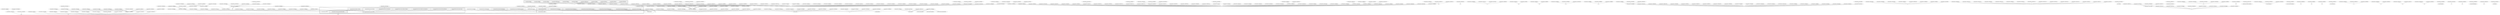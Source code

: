 graph g {
  fontname="sans-serif";

  overlap=false;

  subgraph "cluster_net" {
    subgraph "cluster_net.minecraft" {
      subgraph "cluster_net.minecraft.pathfinding" {
      }
      subgraph "cluster_net.minecraft.client" {
        subgraph "cluster_net.minecraft.client.render" {
          subgraph "cluster_net.minecraft.client.render.entity" {
            "cj"[label="net.minecraft.client.render.entity.RenderPainting"];
          }
          "f"[label="net.minecraft.client.render.RenderGlobal"];
        }
        subgraph "cluster_net.minecraft.client.gui" {
          subgraph "cluster_net.minecraft.client.gui.menu" {
            subgraph "cluster_net.minecraft.client.gui.menu.options" {
              "bh"[label="net.minecraft.client.gui.menu.options.Options"];
              "dp"[label="net.minecraft.client.gui.menu.options.TexturePackOptions"];
            }
            subgraph "cluster_net.minecraft.client.gui.menu.multiplayer" {
              "ea"[label="net.minecraft.client.gui.menu.multiplayer.DownloadingTerrain"];
              "hn"[label="net.minecraft.client.gui.menu.multiplayer.Multiplayer"];
            }
            subgraph "cluster_net.minecraft.client.gui.menu.world" {
              "lu"[label="net.minecraft.client.gui.menu.world.SelectWorld"];
            }
            "br"[label="net.minecraft.client.gui.menu.GuiScreen"];
            "do"[label="net.minecraft.client.gui.menu.MainMenu"];
          }
        }
        subgraph "cluster_net.minecraft.client.resources" {
          "bp"[label="net.minecraft.client.resources.ThreadResourceDownload"];
        }
        subgraph "cluster_net.minecraft.client.settings" {
        }
        subgraph "cluster_net.minecraft.client.multiplayer" {
          "if"[label="net.minecraft.client.multiplayer.WorldClient"];
        }
        "net.minecraft.client.Minecraft"[label="net.minecraft.client.Minecraft"];
        "net.minecraft.client.MinecraftApplet"[label="net.minecraft.client.MinecraftApplet"];
      }
      subgraph "cluster_net.minecraft.block" {
        subgraph "cluster_net.minecraft.block.blockentity" {
          "bn"[label="net.minecraft.block.blockentity.BlockEntityMobSpawner"];
          "gj"[label="net.minecraft.block.blockentity.BlockEntityChest"];
          "mj"[label="net.minecraft.block.blockentity.BlockEntityFurnace"];
          "qq"[label="net.minecraft.block.blockentity.BlockEntitySign"];
        }
      }
      subgraph "cluster_net.minecraft.world" {
        subgraph "cluster_net.minecraft.world.biome" {
        }
        subgraph "cluster_net.minecraft.world.chunk" {
          subgraph "cluster_net.minecraft.world.chunk.storage" {
            "nj"[label="net.minecraft.world.chunk.storage.AlphaChunkLoader"];
          }
        }
        "dd"[label="net.minecraft.world.World"];
      }
      subgraph "cluster_net.minecraft.item" {
      }
      subgraph "cluster_net.minecraft.entity" {
        subgraph "cluster_net.minecraft.entity.player" {
          "eh"[label="net.minecraft.entity.player.Player"];
        }
        subgraph "cluster_net.minecraft.entity.item" {
          "qr"[label="net.minecraft.entity.item.MinecartFurnace"];
        }
        "hp"[label="net.minecraft.entity.LivingBase"];
      }
      subgraph "cluster_net.minecraft.util" {
      }
      subgraph "cluster_net.minecraft.data" {
      }
      subgraph "cluster_net.minecraft.network" {
      }
      subgraph "cluster_net.minecraft.isom" {
        "net.minecraft.isom.IsomPreviewApplet"[label="net.minecraft.isom.IsomPreviewApplet"];
      }
    }
  }
  subgraph "cluster_com" {
    subgraph "cluster_com.mojang" {
      subgraph "cluster_com.mojang.nbt" {
        "h"[label="com.mojang.nbt.NBTFloat"];
        "ev"[label="com.mojang.nbt.NBTByteArray"];
        "hh"[label="com.mojang.nbt.NBTEnd"];
        "ia"[label="com.mojang.nbt.NBTLong"];
        "jd"[label="com.mojang.nbt.NBTCompound"];
        "km"[label="com.mojang.nbt.NBTInt"];
        "la"[label="com.mojang.nbt.NBTByte"];
        "mo"[label="com.mojang.nbt.NBTList"];
        "mx"[label="com.mojang.nbt.NBTDouble"];
        "ny"[label="com.mojang.nbt.NBTShort"];
        "pq"[label="com.mojang.nbt.NBTString"];
      }
    }
  }
  "a"[label="net.minecraft.src.ClsADslyjvx"];
  "c"[label="net.minecraft.src.ClsCFvyhjji"];
  "e"[label="net.minecraft.src.ClsEHqzdaz"];
  "g"[label="net.minecraft.src.ClsGWbulun"];
  "i"[label="net.minecraft.src.ClsIDjwwbgb"];
  "j"[label="net.minecraft.src.ClsJEuaptpv"];
  "k"[label="net.minecraft.src.ClsKGsbdlsw"];
  "m"[label="net.minecraft.src.ClsMFmvuqio"];
  "o"[label="net.minecraft.src.ClsOFtkjxqh"];
  "p"[label="net.minecraft.src.ClsPEvdcccm"];
  "r"[label="net.minecraft.src.ClsREuodagl"];
  "s"[label="net.minecraft.src.ClsSBkjtgop"];
  "t"[label="net.minecraft.src.ClsTBrbnprf"];
  "u"[label="net.minecraft.src.ClsUGnbquvh"];
  "v"[label="net.minecraft.src.ClsVTjhxky"];
  "w"[label="net.minecraft.src.ClsWGmrmkms"];
  "x"[label="net.minecraft.src.ClsXEjcdtfs"];
  "y"[label="net.minecraft.src.ClsYDwezyhe"];
  "z"[label="net.minecraft.src.ClsZEexmeiy"];
  "aa"[label="net.minecraft.src.ClsAaMgkqyq"];
  "ab"[label="net.minecraft.src.ClsAbBfajgzt"];
  "ad"[label="net.minecraft.src.ClsAdBatxhd"];
  "af"[label="net.minecraft.src.ClsAfFtmiybl"];
  "ag"[label="net.minecraft.src.ClsAgEcregeb"];
  "ah"[label="net.minecraft.src.ClsAhCtmnzol"];
  "ai"[label="net.minecraft.src.ClsAiDbkaoxk"];
  "ak"[label="net.minecraft.src.ClsAkFzvvjer"];
  "al"[label="net.minecraft.src.ClsAlFkepjqq"];
  "an"[label="net.minecraft.src.ClsAnFclmpds"];
  "ao"[label="net.minecraft.src.ClsAoGpfdmhq"];
  "ap"[label="net.minecraft.src.ClsApBdhlnqu"];
  "aq"[label="net.minecraft.src.ClsAqGduobwc"];
  "as"[label="net.minecraft.src.ClsAsDkperop"];
  "au"[label="net.minecraft.src.ClsAuCprgapn"];
  "av"[label="net.minecraft.src.ClsAvGasdcef"];
  "aw"[label="net.minecraft.src.ClsAwGqfrqme"];
  "ax"[label="net.minecraft.src.ClsAxCrqnpdo"];
  "az"[label="net.minecraft.src.ClsAzVvnvez"];
  "ba"[label="net.minecraft.src.ClsBaRdohkw"];
  "bb"[label="net.minecraft.src.ClsBbGsehdml"];
  "bc"[label="net.minecraft.src.ClsBcEwugglf"];
  "bd"[label="net.minecraft.src.ClsBdGbgkujf"];
  "be"[label="net.minecraft.src.ClsBeGgpidop"];
  "bg"[label="net.minecraft.src.ClsBgDrgelqz"];
  "bj"[label="net.minecraft.src.ClsBjFxpeoxq"];
  "bl"[label="net.minecraft.src.ClsBlGmuoemo"];
  "bq"[label="net.minecraft.src.ClsBqWumicf"];
  "bs"[label="net.minecraft.src.ClsBsBfkqopf"];
  "bt"[label="net.minecraft.src.ClsBtGthavov"];
  "bw"[label="net.minecraft.src.ClsBwBmvljrk"];
  "bx"[label="net.minecraft.src.ClsBxRmywbu"];
  "by"[label="net.minecraft.src.ClsByFzvvjer"];
  "ca"[label="net.minecraft.src.ClsCaEzqpeqb"];
  "cb"[label="net.minecraft.src.ClsCbDgqjhfe"];
  "cd"[label="net.minecraft.src.ClsCdFjesrea"];
  "ce"[label="net.minecraft.src.ClsCeFqfgpic"];
  "ch"[label="net.minecraft.src.ClsChVuvklv"];
  "ck"[label="net.minecraft.src.ClsCkFluvvvh"];
  "cn"[label="net.minecraft.src.ClsCnFwfpuuo"];
  "co"[label="net.minecraft.src.ClsCoPvuopp"];
  "cp"[label="net.minecraft.src.ClsCpGiuibwj"];
  "cr"[label="net.minecraft.src.ClsCrCahflhr"];
  "cs"[label="net.minecraft.src.ClsCsBoyxyd"];
  "cu"[label="net.minecraft.src.ClsCuDhvxukr"];
  "cv"[label="net.minecraft.src.ClsCvBrqzbzu"];
  "cw"[label="net.minecraft.src.ClsCwFvkymst"];
  "cx"[label="net.minecraft.src.ClsCxFilsyys"];
  "cy"[label="net.minecraft.src.ClsCyGnysuoi"];
  "cz"[label="net.minecraft.src.ClsCzCharpsd"];
  "da"[label="net.minecraft.src.ClsDaCcoucnl"];
  "db"[label="net.minecraft.src.ClsDbCwshxpy"];
  "dc"[label="net.minecraft.src.ClsDcBawxunl"];
  "df"[label="net.minecraft.src.ClsDfCodtbfj"];
  "dg"[label="net.minecraft.src.ClsDgBavmqqq"];
  "dh"[label="net.minecraft.src.ClsDhUdvojk"];
  "di"[label="net.minecraft.src.ClsDiPcbogx"];
  "dj"[label="net.minecraft.src.ClsDjGxjfqba"];
  "dk"[label="net.minecraft.src.ClsDkDgvspzb"];
  "dl"[label="net.minecraft.src.ClsDlCzzrwhy"];
  "dn"[label="net.minecraft.src.ClsDnFugnbbk"];
  "dq"[label="net.minecraft.src.ClsDqFluvvvh"];
  "dt"[label="net.minecraft.src.ClsDtCevvwxz"];
  "du"[label="net.minecraft.src.ClsDuWrtqgy"];
  "dv"[label="net.minecraft.src.ClsDvDelfaas"];
  "dw"[label="net.minecraft.src.ClsDwFlxvmyf"];
  "dx"[label="net.minecraft.src.ClsDxDgbhjxp"];
  "dz"[label="net.minecraft.src.ClsDzCevvwxz"];
  "eb"[label="net.minecraft.src.ClsEbCuixgay"];
  "ec"[label="net.minecraft.src.ClsEcCsyuwsa"];
  "ee"[label="net.minecraft.src.ClsEeFmpejkh"];
  "ei"[label="net.minecraft.src.ClsEiBktkhtf"];
  "ej"[label="net.minecraft.src.ClsEjBpytkvc"];
  "ek"[label="net.minecraft.src.ClsEkGyhvfr"];
  "el"[label="net.minecraft.src.ClsElBekrdsg"];
  "en"[label="net.minecraft.src.ClsEnFsuveww"];
  "eo"[label="net.minecraft.src.ClsEoBtpqbhn"];
  "ep"[label="net.minecraft.src.ClsEpBbiuine"];
  "eq"[label="net.minecraft.src.ClsEqBrqzbzt"];
  "er"[label="net.minecraft.src.ClsErBcgpbyh"];
  "eu"[label="net.minecraft.src.ClsEuBzgsjcg"];
  "ew"[label="net.minecraft.src.ClsEwGhfcimt"];
  "ex"[label="net.minecraft.src.ClsExEfgkysj"];
  "ey"[label="net.minecraft.src.ClsEyFlraylm"];
  "fa"[label="net.minecraft.src.ClsFaBjvjeaq"];
  "fc"[label="net.minecraft.src.ClsFcCfuexiy"];
  "fg"[label="net.minecraft.src.ClsFgBkecqxp"];
  "fh"[label="net.minecraft.src.ClsFhDxplvwc"];
  "fi"[label="net.minecraft.src.ClsFiKklqch"];
  "fj"[label="net.minecraft.src.ClsFjFbvxmvz"];
  "fk"[label="net.minecraft.src.ClsFkCdcpjxs"];
  "fm"[label="net.minecraft.src.ClsFmFsvooiz"];
  "fo"[label="net.minecraft.src.ClsFoGkgdihr"];
  "fp"[label="net.minecraft.src.ClsFpCebqafr"];
  "fr"[label="net.minecraft.src.ClsFrGwwvpbr"];
  "fs"[label="net.minecraft.src.ClsFsWcritd"];
  "fu"[label="net.minecraft.src.ClsFuCevvwxz"];
  "fv"[label="net.minecraft.src.ClsFvWqlinx"];
  "fw"[label="net.minecraft.src.ClsFwCdqcesb"];
  "fx"[label="net.minecraft.src.ClsFxGckczef"];
  "gb"[label="net.minecraft.src.ClsGbRmywcb"];
  "ge"[label="net.minecraft.src.ClsGeBdtfizy"];
  "gg"[label="net.minecraft.src.ClsGgKpweau"];
  "gh"[label="net.minecraft.src.ClsGhPxlugn"];
  "gi"[label="net.minecraft.src.ClsGiGxoivow"];
  "gk"[label="net.minecraft.src.ClsGkCwfjipj"];
  "gl"[label="net.minecraft.src.ClsGlSoctpz"];
  "gm"[label="net.minecraft.src.ClsGmFvatxbs"];
  "gp"[label="net.minecraft.src.ClsGpRmhofa"];
  "gr"[label="net.minecraft.src.ClsGrCuahnhv"];
  "gs"[label="net.minecraft.src.ClsGsFkupcvz"];
  "gt"[label="net.minecraft.src.ClsGtFyeiviu"];
  "gv"[label="net.minecraft.src.ClsGvWiowaf"];
  "gx"[label="net.minecraft.src.ClsGxFibaec"];
  "gz"[label="net.minecraft.src.ClsGzCdenofi"];
  "hb"[label="net.minecraft.src.ClsHbCipjsbm"];
  "hc"[label="net.minecraft.src.ClsHcDtizvfa"];
  "hd"[label="net.minecraft.src.ClsHdRcswft"];
  "he"[label="net.minecraft.src.ClsHeFluvvvh"];
  "hf"[label="net.minecraft.src.ClsHfCsvpzcg"];
  "hm"[label="net.minecraft.src.ClsHmDdfwukt"];
  "ho"[label="net.minecraft.src.ClsHoEtbmqic"];
  "hq"[label="net.minecraft.src.ClsHqBfajgzt"];
  "hr"[label="net.minecraft.src.ClsHrGgqumki"];
  "ht"[label="net.minecraft.src.ClsHtWmnqgs"];
  "hu"[label="net.minecraft.src.ClsHuBagtgif"];
  "hv"[label="net.minecraft.src.ClsHvDnvitzi"];
  "hw"[label="net.minecraft.src.ClsHwNhxosw"];
  "hx"[label="net.minecraft.src.ClsHxGpyhgr"];
  "hy"[label="net.minecraft.src.ClsHyKpweau"];
  "hz"[label="net.minecraft.src.ClsHzQomflh"];
  "ic"[label="net.minecraft.src.ClsIcGluknuo"];
  "id"[label="net.minecraft.src.ClsIdGkkpaja"];
  "ie"[label="net.minecraft.src.ClsIeEkdijxv"];
  "ig"[label="net.minecraft.src.ClsIgGocvowp"];
  "ih"[label="net.minecraft.src.ClsIhDgqjhfe"];
  "ii"[label="net.minecraft.src.ClsIiGnjuml"];
  "ij"[label="net.minecraft.src.ClsIjGengsvr"];
  "ik"[label="net.minecraft.src.ClsIkEbuhcjo"];
  "il"[label="net.minecraft.src.ClsIlDhvgwqw"];
  "im"[label="net.minecraft.src.ClsImFluvvvh"];
  "in"[label="net.minecraft.src.ClsInBkuljkc"];
  "io"[label="net.minecraft.src.ClsIoEfuskjw"];
  "ip"[label="net.minecraft.src.ClsIpBoyxyd"];
  "iq"[label="net.minecraft.src.ClsIqFohrara"];
  "it"[label="net.minecraft.src.ClsItCinfujh"];
  "iu"[label="net.minecraft.src.ClsIuDwhdmpk"];
  "iv"[label="net.minecraft.src.ClsIvFnbothy"];
  "iw"[label="net.minecraft.src.ClsIwGwqcpsy"];
  "ix"[label="net.minecraft.src.ClsIxGyjzikc"];
  "iy"[label="net.minecraft.src.ClsIyPxluix"];
  "iz"[label="net.minecraft.src.ClsIzCcoucnl"];
  "ja"[label="net.minecraft.src.ClsJaEvuirrf"];
  "jb"[label="net.minecraft.src.ClsJbFdjgtus"];
  "jc"[label="net.minecraft.src.ClsJcFdhsbnf"];
  "je"[label="net.minecraft.src.ClsJeGjzvppn"];
  "jg"[label="net.minecraft.src.ClsJgCdkrjjq"];
  "jh"[label="net.minecraft.src.ClsJhCbhtylb"];
  "jk"[label="net.minecraft.src.ClsJkChemuks"];
  "jl"[label="net.minecraft.src.ClsJlDvdyhwi"];
  "jm"[label="net.minecraft.src.ClsJmMwpqoe"];
  "jn"[label="net.minecraft.src.ClsJnGunwrft"];
  "jo"[label="net.minecraft.src.ClsJoEjgsrkt"];
  "jp"[label="net.minecraft.src.ClsJpFmpejkh"];
  "jq"[label="net.minecraft.src.ClsJqCfzbixo"];
  "jr"[label="net.minecraft.src.ClsJrEhiruwl"];
  "js"[label="net.minecraft.src.ClsJsEqcgfjq"];
  "jt"[label="net.minecraft.src.ClsJtDsksulk"];
  "ju"[label="net.minecraft.src.ClsJuEasvpbk"];
  "jv"[label="net.minecraft.src.ClsJvGtuedmw"];
  "jx"[label="net.minecraft.src.ClsJxUqbnym"];
  "jy"[label="net.minecraft.src.ClsJyDnvitzi"];
  "jz"[label="net.minecraft.src.ClsJzCcuqqea"];
  "ka"[label="net.minecraft.src.ClsKaGaivmiy"];
  "kb"[label="net.minecraft.src.ClsKbCykxfcs"];
  "kc"[label="net.minecraft.src.ClsKcFidnrfu"];
  "kf"[label="net.minecraft.src.ClsKfGnjuml"];
  "kh"[label="net.minecraft.src.ClsKhEtuuzcu"];
  "ki"[label="net.minecraft.src.ClsKiGorwzc"];
  "kk"[label="net.minecraft.src.ClsKkFvevimo"];
  "kl"[label="net.minecraft.src.ClsKlFszztub"];
  "kn"[label="net.minecraft.src.ClsKnHswiff"];
  "kp"[label="net.minecraft.src.ClsKpGaesznr"];
  "ks"[label="net.minecraft.src.ClsKsDjhhiuv"];
  "ku"[label="net.minecraft.src.ClsKuFzvvjer"];
  "kv"[label="net.minecraft.src.ClsKvDlfrqdh"];
  "kw"[label="net.minecraft.src.ClsKwErflcen"];
  "kx"[label="net.minecraft.src.ClsKxEpzlitu"];
  "ky"[label="net.minecraft.src.ClsKyFfjdtpv"];
  "kz"[label="net.minecraft.src.ClsKzFmqxadz"];
  "lc"[label="net.minecraft.src.ClsLcGbssctz"];
  "ld"[label="net.minecraft.src.ClsLdDtutwkn"];
  "le"[label="net.minecraft.src.ClsLeDmeegxz"];
  "lf"[label="net.minecraft.src.ClsLfExrgfqm"];
  "lg"[label="net.minecraft.src.ClsLgDkclsfp"];
  "li"[label="net.minecraft.src.ClsLiEkozwio"];
  "lj"[label="net.minecraft.src.ClsLjDgqjhfe"];
  "ll"[label="net.minecraft.src.ClsLlGsbdlsw"];
  "lo"[label="net.minecraft.src.ClsLoFfkywlb"];
  "lp"[label="net.minecraft.src.ClsLpGmekznk"];
  "lq"[label="net.minecraft.src.ClsLqFpbawbg"];
  "lr"[label="net.minecraft.src.ClsLrFpbawcl"];
  "ls"[label="net.minecraft.src.ClsLsFgnxinw"];
  "lt"[label="net.minecraft.src.ClsLtEnuwbiy"];
  "lv"[label="net.minecraft.src.ClsLvEwisyka"];
  "lx"[label="net.minecraft.src.ClsLxBxidhsz"];
  "ly"[label="net.minecraft.src.ClsLyBrqzbzu"];
  "lz"[label="net.minecraft.src.ClsLzDhvgwqw"];
  "ma"[label="net.minecraft.src.ClsMaCnvpvmw"];
  "mb"[label="net.minecraft.src.ClsMbDjhhiuv"];
  "mc"[label="net.minecraft.src.ClsMcDuejfqt"];
  "md"[label="net.minecraft.src.ClsMdCfhgxzk"];
  "me"[label="net.minecraft.src.ClsMeGsbdltn"];
  "mf"[label="net.minecraft.src.ClsMfCevvwxz"];
  "mg"[label="net.minecraft.src.ClsMgBfajgzt"];
  "mk"[label="net.minecraft.src.ClsMkCsgqgbx"];
  "ml"[label="net.minecraft.src.ClsMlJptmjx"];
  "mn"[label="net.minecraft.src.ClsMnClftmvm"];
  "mp"[label="net.minecraft.src.ClsMpGorwzc"];
  "mq"[label="net.minecraft.src.ClsMqEceojrn"];
  "mr"[label="net.minecraft.src.ClsMrDvvjqqf"];
  "mt"[label="net.minecraft.src.ClsMtDjhhiuv"];
  "mv"[label="net.minecraft.src.ClsMvDlmivzu"];
  "mw"[label="net.minecraft.src.ClsMwHpczkx"];
  "my"[label="net.minecraft.src.ClsMyBajcotd"];
  "mz"[label="net.minecraft.src.ClsMzFomzeqa"];
  "na"[label="net.minecraft.src.ClsNaDbylzol"];
  "nb"[label="net.minecraft.src.ClsNbFluvvvh"];
  "nf"[label="net.minecraft.src.ClsNfZkldsm"];
  "ng"[label="net.minecraft.src.ClsNgFpunyes"];
  "nh"[label="net.minecraft.src.ClsNhCswhdro"];
  "nl"[label="net.minecraft.src.ClsNlFogbjqz"];
  "nm"[label="net.minecraft.src.ClsNmClftmvm"];
  "nn"[label="net.minecraft.src.ClsNnCbrxnpz"];
  "no"[label="net.minecraft.src.ClsNoDzbtaur"];
  "ns"[label="net.minecraft.src.ClsNsEydezas"];
  "nt"[label="net.minecraft.src.ClsNtFgepjzb"];
  "nu"[label="net.minecraft.src.ClsNuBwckgzm"];
  "nv"[label="net.minecraft.src.ClsNvFppckme"];
  "nw"[label="net.minecraft.src.ClsNwFywjzhe"];
  "nx"[label="net.minecraft.src.ClsNxDzgfwpj"];
  "oa"[label="net.minecraft.src.ClsOaDohfihn"];
  "ob"[label="net.minecraft.src.ClsObBpdktti"];
  "oe"[label="net.minecraft.src.ClsOeBhpybfe"];
  "og"[label="net.minecraft.src.ClsOgEexhxnm"];
  "oh"[label="net.minecraft.src.ClsOhDsyikkq"];
  "oi"[label="net.minecraft.src.ClsOiMlwlph"];
  "oj"[label="net.minecraft.src.ClsOjXmqkzl"];
  "ok"[label="net.minecraft.src.ClsOkDxplvwc"];
  "ol"[label="net.minecraft.src.ClsOlDhfjycx"];
  "on"[label="net.minecraft.src.ClsOnFabhiow"];
  "oo"[label="net.minecraft.src.ClsOoFublpyv"];
  "op"[label="net.minecraft.src.ClsOpEpqpnxq"];
  "oq"[label="net.minecraft.src.ClsOqCrlehht"];
  "os"[label="net.minecraft.src.ClsOsBktegwp"];
  "ot"[label="net.minecraft.src.ClsOtMwpqoe"];
  "ou"[label="net.minecraft.src.ClsOuGasdcef"];
  "ov"[label="net.minecraft.src.ClsOvEdiewbg"];
  "ow"[label="net.minecraft.src.ClsOwEkmnfxb"];
  "oy"[label="net.minecraft.src.ClsOyFnglyqy"];
  "oz"[label="net.minecraft.src.ClsOzBgxjmzo"];
  "pa"[label="net.minecraft.src.ClsPaCkvhxjc"];
  "pb"[label="net.minecraft.src.ClsPbBwzixfu"];
  "pd"[label="net.minecraft.src.ClsPdGmqjolz"];
  "pf"[label="net.minecraft.src.ClsPfBkztimb"];
  "ph"[label="net.minecraft.src.ClsPhBmtymra"];
  "pi"[label="net.minecraft.src.ClsPiHxaotv"];
  "pj"[label="net.minecraft.src.ClsPjBaclxmt"];
  "pk"[label="net.minecraft.src.ClsPkEckpkdf"];
  "pl"[label="net.minecraft.src.ClsPlFuvuywy"];
  "pm"[label="net.minecraft.src.ClsPmCevvwxz"];
  "pn"[label="net.minecraft.src.ClsPnFxgqfbl"];
  "pr"[label="net.minecraft.src.ClsPrNkredx"];
  "ps"[label="net.minecraft.src.ClsPsHhycjn"];
  "pt"[label="net.minecraft.src.ClsPtCbrxnpz"];
  "pu"[label="net.minecraft.src.ClsPuBbanezn"];
  "pv"[label="net.minecraft.src.ClsPvEfedcrt"];
  "pw"[label="net.minecraft.src.ClsPwBbanezn"];
  "px"[label="net.minecraft.src.ClsPxCebqafr"];
  "py"[label="net.minecraft.src.ClsPyFzvvjer"];
  "qa"[label="net.minecraft.src.ClsQaZeesbu"];
  "qb"[label="net.minecraft.src.ClsQbCevvwxz"];
  "qe"[label="net.minecraft.src.ClsQeBzkdnwi"];
  "qf"[label="net.minecraft.src.ClsQfSwqunr"];
  "qg"[label="net.minecraft.src.ClsQgFikwlgf"];
  "qh"[label="net.minecraft.src.ClsQhCfjilhj"];
  "qi"[label="net.minecraft.src.ClsQiGrwkjdk"];
  "qk"[label="net.minecraft.src.ClsQkElxkwjq"];
  "ql"[label="net.minecraft.src.ClsQlCzmgebu"];
  "qm"[label="net.minecraft.src.ClsQmCamixoo"];
  "qn"[label="net.minecraft.src.ClsQnFtfhsdu"];
  "qo"[label="net.minecraft.src.ClsQoCevvwxz"];
  "qp"[label="net.minecraft.src.ClsQpDserdzh"];
  "qs"[label="net.minecraft.src.ClsQsDxplvwc"];
  "qv"[label="net.minecraft.src.ClsQvFcwbfsw"];
  "qw"[label="net.minecraft.src.ClsQwGnjuml"];
  "qx"[label="net.minecraft.src.ClsQxFtxfkeo"];
  "qy"[label="net.minecraft.src.ClsQyChiuvxf"];
  "qz"[label="net.minecraft.src.ClsQzExygmdm"];
  "ra"[label="net.minecraft.src.ClsRaGjbzpmc"];
  "a" -- "gu";
  "c" -- "lx";
  "e" -- "of";
  "f" -- "kj";
  "g" -- "ei";
  "h" -- "fl";
  "i" -- "net.minecraft.client.Minecraft";
  "j" -- "java.awt.Canvas";
  "k" -- "gu";
  "m" -- "gq";
  "o" -- "ei";
  "p" -- "cf";
  "r" -- "ci";
  "s" -- "gr";
  "t" -- "of";
  "u" -- "fj";
  "v" -- "ga";
  "w" -- "of";
  "x" -- "bk";
  "y" -- "gh";
  "z" -- "bk";
  "aa" -- "bu";
  "ab" -- "hl";
  "ad" -- "ce";
  "af" -- "ae";
  "ag" -- "at";
  "ah" -- "ed";
  "ai" -- "java.awt.Canvas";
  "ai" -- "java.awt.event.KeyListener";
  "ai" -- "java.awt.event.MouseListener";
  "ai" -- "java.awt.event.MouseMotionListener";
  "ai" -- "java.lang.Runnable";
  "ak" -- "kg";
  "al" -- "fm";
  "an" -- "iy";
  "ao" -- "ci";
  "ap" -- "pi";
  "ap" -- "de";
  "aq" -- "of";
  "as" -- "of";
  "au" -- "al";
  "av" -- "mm";
  "aw" -- "qy";
  "ax" -- "java.awt.Panel";
  "az" -- "ci";
  "ba" -- "br";
  "bb" -- "mm";
  "bc" -- "ae";
  "bd" -- "br";
  "be" -- "ed";
  "bg" -- "el";
  "bh" -- "br";
  "bj" -- "qe";
  "bl" -- "ed";
  "bn" -- "jw";
  "bp" -- "java.lang.Thread";
  "bq" -- "oq";
  "br" -- "np";
  "bs" -- "eh";
  "bt" -- "lx";
  "bw" -- "at";
  "bx" -- "gu";
  "by" -- "kg";
  "ca" -- "al";
  "cb" -- "ed";
  "cd" -- "of";
  "ce" -- "ed";
  "ch" -- "ei";
  "cj" -- "at";
  "ck" -- "iw";
  "cn" -- "gu";
  "co" -- "iw";
  "cp" -- "dh";
  "cr" -- "qe";
  "cs" -- "of";
  "cu" -- "kg";
  "cv" -- "gu";
  "cw" -- "fj";
  "cx" -- "pz";
  "cy" -- "br";
  "cz" -- "bf";
  "da" -- "gw";
  "db" -- "cs";
  "dc" -- "of";
  "dd" -- "pz";
  "df" -- "at";
  "dg" -- "qe";
  "dh" -- "gw";
  "di" -- "of";
  "dj" -- "gh";
  "dk" -- "kg";
  "dl" -- "of";
  "dn" -- "el";
  "do" -- "br";
  "dp" -- "br";
  "dq" -- "gq";
  "dt" -- "kg";
  "du" -- "java.awt.Canvas";
  "dv" -- "mm";
  "dw" -- "el";
  "dx" -- "br";
  "dz" -- "kg";
  "ea" -- "br";
  "eb" -- "gu";
  "ec" -- "of";
  "ee" -- "at";
  "eh" -- "hp";
  "ei" -- "at";
  "ej" -- "gu";
  "ek" -- "qe";
  "el" -- "fm";
  "el" -- "de";
  "en" -- "of";
  "eo" -- "qd";
  "ep" -- "oz";
  "eq" -- "gu";
  "er" -- "iw";
  "eu" -- "mm";
  "ev" -- "fl";
  "ew" -- "gu";
  "ex" -- "fg";
  "ey" -- "gu";
  "fa" -- "ae";
  "fc" -- "ed";
  "fg" -- "br";
  "fh" -- "ed";
  "fi" -- "ae";
  "fj" -- "gu";
  "fk" -- "kg";
  "fm" -- "hp";
  "fo" -- "gw";
  "fp" -- "qe";
  "fr" -- "paulscode.sound.codecs.CodecJOrbis";
  "fs" -- "ei";
  "fu" -- "kg";
  "fv" -- "ci";
  "fw" -- "gu";
  "fx" -- "hs";
  "gb" -- "gu";
  "ge" -- "gu";
  "gg" -- "java.util.Comparator";
  "gh" -- "of";
  "gi" -- "of";
  "gj" -- "jw";
  "gj" -- "hs";
  "gk" -- "mm";
  "gl" -- "gu";
  "gm" -- "of";
  "gp" -- "gu";
  "gr" -- "np";
  "gs" -- "java.lang.Thread";
  "gt" -- "net.minecraft.client.Minecraft";
  "gv" -- "at";
  "gx" -- "java.awt.event.WindowAdapter";
  "gz" -- "ae";
  "hb" -- "bf";
  "hc" -- "java.util.Comparator";
  "hd" -- "ed";
  "he" -- "cp";
  "hf" -- "of";
  "hh" -- "fl";
  "hm" -- "gw";
  "hn" -- "br";
  "ho" -- "oc";
  "hp" -- "mm";
  "hq" -- "hl";
  "hr" -- "ed";
  "ht" -- "mm";
  "hu" -- "of";
  "hv" -- "gu";
  "hw" -- "at";
  "hx" -- "at";
  "hy" -- "java.util.Comparator";
  "hz" -- "ei";
  "ia" -- "fl";
  "ic" -- "gu";
  "id" -- "ei";
  "ie" -- "qj";
  "if" -- "dd";
  "ig" -- "gu";
  "ih" -- "ed";
  "ii" -- "gu";
  "ij" -- "hs";
  "ik" -- "kg";
  "il" -- "of";
  "im" -- "iw";
  "in" -- "gu";
  "io" -- "ne";
  "ip" -- "ec";
  "iq" -- "gu";
  "it" -- "oz";
  "iu" -- "gh";
  "iv" -- "gu";
  "iw" -- "gw";
  "ix" -- "gw";
  "iy" -- "of";
  "iz" -- "gw";
  "ja" -- "java.io.InputStream";
  "jb" -- "gu";
  "jc" -- "el";
  "jd" -- "fl";
  "je" -- "lt";
  "jg" -- "of";
  "jh" -- "gu";
  "jk" -- "hs";
  "jl" -- "of";
  "jm" -- "ae";
  "jn" -- "gu";
  "jo" -- "lt";
  "jp" -- "at";
  "jq" -- "fg";
  "jr" -- "qe";
  "js" -- "of";
  "jt" -- "of";
  "ju" -- "ji";
  "jv" -- "lu";
  "jx" -- "fg";
  "jy" -- "gu";
  "jz" -- "br";
  "ka" -- "d";
  "kb" -- "of";
  "kc" -- "qe";
  "kf" -- "gu";
  "kh" -- "ji";
  "ki" -- "dr";
  "kk" -- "at";
  "kl" -- "ga";
  "km" -- "fl";
  "kn" -- "ei";
  "kp" -- "ef";
  "ks" -- "nv";
  "ku" -- "kg";
  "kv" -- "ed";
  "kw" -- "br";
  "kx" -- "qe";
  "ky" -- "bf";
  "kz" -- "hs";
  "la" -- "fl";
  "lc" -- "br";
  "ld" -- "gu";
  "le" -- "qe";
  "lf" -- "mm";
  "lg" -- "java.lang.Comparable";
  "li" -- "mm";
  "lj" -- "ed";
  "ll" -- "gu";
  "lo" -- "gu";
  "lp" -- "of";
  "lq" -- "ed";
  "lr" -- "ed";
  "ls" -- "gu";
  "lt" -- "of";
  "lu" -- "br";
  "lv" -- "ir";
  "lx" -- "of";
  "ly" -- "gu";
  "lz" -- "of";
  "ma" -- "ed";
  "mb" -- "nv";
  "mc" -- "gw";
  "md" -- "ae";
  "me" -- "gu";
  "mf" -- "kg";
  "mg" -- "hl";
  "mj" -- "jw";
  "mj" -- "hs";
  "mk" -- "mm";
  "ml" -- "of";
  "mn" -- "gu";
  "mo" -- "fl";
  "mp" -- "dr";
  "mq" -- "qt";
  "mr" -- "of";
  "mt" -- "nv";
  "mv" -- "pr";
  "mw" -- "ce";
  "mx" -- "fl";
  "my" -- "at";
  "mz" -- "lx";
  "na" -- "gw";
  "nb" -- "gq";
  "nf" -- "bs";
  "ng" -- "java.lang.Thread";
  "nh" -- "oz";
  "nj" -- "aj";
  "nl" -- "ed";
  "nm" -- "gu";
  "nn" -- "java.lang.Thread";
  "no" -- "dd";
  "ns" -- "fg";
  "nt" -- "bu";
  "nu" -- "bu";
  "nv" -- "gu";
  "nw" -- "gu";
  "nx" -- "lx";
  "ny" -- "fl";
  "oa" -- "np";
  "ob" -- "br";
  "oe" -- "java.lang.RuntimeException";
  "og" -- "bf";
  "oh" -- "hp";
  "oh" -- "de";
  "oi" -- "el";
  "oj" -- "ei";
  "ok" -- "ed";
  "ol" -- "ed";
  "on" -- "of";
  "oo" -- "fj";
  "op" -- "of";
  "oq" -- "of";
  "os" -- "d";
  "ot" -- "ae";
  "ou" -- "mm";
  "ov" -- "br";
  "ow" -- "gr";
  "oy" -- "ed";
  "oz" -- "of";
  "pa" -- "ce";
  "pb" -- "po";
  "pd" -- "al";
  "pf" -- "hs";
  "ph" -- "of";
  "pi" -- "hp";
  "pj" -- "al";
  "pk" -- "gu";
  "pl" -- "java.awt.Canvas";
  "pm" -- "kg";
  "pn" -- "java.lang.Thread";
  "pq" -- "fl";
  "pr" -- "qe";
  "ps" -- "of";
  "pt" -- "java.lang.Thread";
  "pu" -- "java.lang.Thread";
  "pv" -- "ji";
  "pw" -- "java.lang.Thread";
  "px" -- "qe";
  "py" -- "kg";
  "qa" -- "of";
  "qb" -- "kg";
  "qe" -- "mm";
  "qf" -- "java.lang.Error";
  "qg" -- "ei";
  "qh" -- "eh";
  "qi" -- "oi";
  "qk" -- "br";
  "ql" -- "ed";
  "qm" -- "bf";
  "qn" -- "ei";
  "qo" -- "kg";
  "qp" -- "of";
  "qq" -- "jw";
  "qr" -- "mm";
  "qr" -- "hs";
  "qs" -- "ed";
  "qv" -- "of";
  "qw" -- "gu";
  "qx" -- "of";
  "qy" -- "ed";
  "qz" -- "ef";
  "ra" -- "ei";
  "net.minecraft.client.Minecraft" -- "java.lang.Runnable";
  "net.minecraft.client.MinecraftApplet" -- "java.applet.Applet";
  "net.minecraft.isom.IsomPreviewApplet" -- "java.applet.Applet";
}
